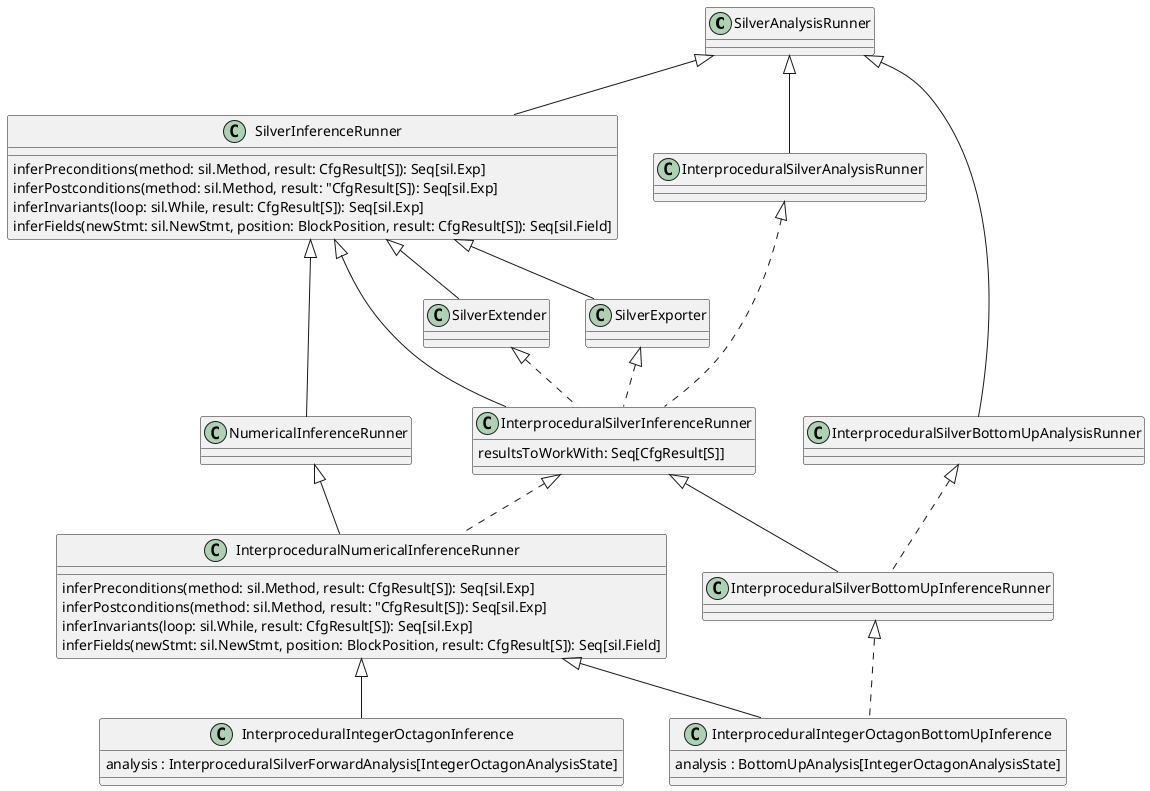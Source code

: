 @startuml

SilverAnalysisRunner <|-- SilverInferenceRunner
SilverInferenceRunner : inferPreconditions(method: sil.Method, result: CfgResult[S]): Seq[sil.Exp]
SilverInferenceRunner : inferPostconditions(method: sil.Method, result: "CfgResult[S]): Seq[sil.Exp]
SilverInferenceRunner : inferInvariants(loop: sil.While, result: CfgResult[S]): Seq[sil.Exp]
SilverInferenceRunner : inferFields(newStmt: sil.NewStmt, position: BlockPosition, result: CfgResult[S]): Seq[sil.Field]

SilverInferenceRunner <|-- NumericalInferenceRunner

NumericalInferenceRunner <|-- InterproceduralNumericalInferenceRunner
InterproceduralNumericalInferenceRunner : inferPreconditions(method: sil.Method, result: CfgResult[S]): Seq[sil.Exp]
InterproceduralNumericalInferenceRunner : inferPostconditions(method: sil.Method, result: "CfgResult[S]): Seq[sil.Exp]
InterproceduralNumericalInferenceRunner : inferInvariants(loop: sil.While, result: CfgResult[S]): Seq[sil.Exp]
InterproceduralNumericalInferenceRunner : inferFields(newStmt: sil.NewStmt, position: BlockPosition, result: CfgResult[S]): Seq[sil.Field]

SilverInferenceRunner <|-- InterproceduralSilverInferenceRunner
InterproceduralSilverInferenceRunner <|.. InterproceduralNumericalInferenceRunner
InterproceduralSilverInferenceRunner : resultsToWorkWith: Seq[CfgResult[S]]
SilverExtender <|.. InterproceduralSilverInferenceRunner
SilverExporter <|.. InterproceduralSilverInferenceRunner
InterproceduralSilverAnalysisRunner <|.. InterproceduralSilverInferenceRunner

SilverInferenceRunner <|-- SilverExtender
SilverInferenceRunner <|-- SilverExporter

SilverAnalysisRunner <|-- InterproceduralSilverAnalysisRunner
SilverAnalysisRunner <|-- InterproceduralSilverBottomUpAnalysisRunner

InterproceduralSilverInferenceRunner <|-- InterproceduralSilverBottomUpInferenceRunner
InterproceduralSilverBottomUpAnalysisRunner <|.. InterproceduralSilverBottomUpInferenceRunner

InterproceduralNumericalInferenceRunner <|-- InterproceduralIntegerOctagonInference
InterproceduralIntegerOctagonInference : analysis : InterproceduralSilverForwardAnalysis[IntegerOctagonAnalysisState]

InterproceduralNumericalInferenceRunner <|-- InterproceduralIntegerOctagonBottomUpInference
InterproceduralSilverBottomUpInferenceRunner <|.. InterproceduralIntegerOctagonBottomUpInference
InterproceduralIntegerOctagonBottomUpInference : analysis : BottomUpAnalysis[IntegerOctagonAnalysisState]

@enduml
